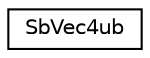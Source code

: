 digraph "Graphical Class Hierarchy"
{
 // LATEX_PDF_SIZE
  edge [fontname="Helvetica",fontsize="10",labelfontname="Helvetica",labelfontsize="10"];
  node [fontname="Helvetica",fontsize="10",shape=record];
  rankdir="LR";
  Node0 [label="SbVec4ub",height=0.2,width=0.4,color="black", fillcolor="white", style="filled",URL="$classSbVec4ub.html",tooltip=" "];
}
